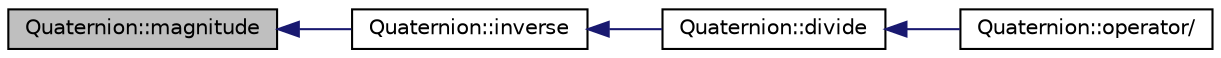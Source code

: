 digraph "Quaternion::magnitude"
{
 // INTERACTIVE_SVG=YES
  edge [fontname="Helvetica",fontsize="10",labelfontname="Helvetica",labelfontsize="10"];
  node [fontname="Helvetica",fontsize="10",shape=record];
  rankdir="LR";
  Node1 [label="Quaternion::magnitude",height=0.2,width=0.4,color="black", fillcolor="grey75", style="filled" fontcolor="black"];
  Node1 -> Node2 [dir="back",color="midnightblue",fontsize="10",style="solid",fontname="Helvetica"];
  Node2 [label="Quaternion::inverse",height=0.2,width=0.4,color="black", fillcolor="white", style="filled",URL="$class_quaternion.html#a5928af21cd48bf0a788cdaca8ccc8615",tooltip="Inverse this quaternion. "];
  Node2 -> Node3 [dir="back",color="midnightblue",fontsize="10",style="solid",fontname="Helvetica"];
  Node3 [label="Quaternion::divide",height=0.2,width=0.4,color="black", fillcolor="white", style="filled",URL="$class_quaternion.html#a958be9504c7e111445f73521f764b806",tooltip="Divides B from A quaternion. "];
  Node3 -> Node4 [dir="back",color="midnightblue",fontsize="10",style="solid",fontname="Helvetica"];
  Node4 [label="Quaternion::operator/",height=0.2,width=0.4,color="black", fillcolor="white", style="filled",URL="$class_quaternion.html#af4213cb383423c6ead7c56a3fa70499c",tooltip="Divide from this quaternion. "];
}
